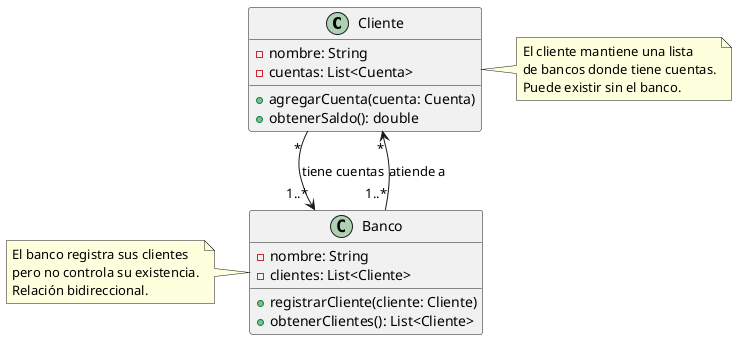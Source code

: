 @startuml

class Cliente {
  -nombre: String
  -cuentas: List<Cuenta>
  +agregarCuenta(cuenta: Cuenta)
  +obtenerSaldo(): double
}

class Banco {
  -nombre: String
  -clientes: List<Cliente>
  +registrarCliente(cliente: Cliente)
  +obtenerClientes(): List<Cliente>
}

Cliente "*" --> "1..*" Banco : tiene cuentas
Banco "1..*" --> "*" Cliente : atiende a

note right of Cliente
  El cliente mantiene una lista
  de bancos donde tiene cuentas.
  Puede existir sin el banco.
end note

note left of Banco
  El banco registra sus clientes
  pero no controla su existencia.
  Relación bidireccional.
end note

@enduml